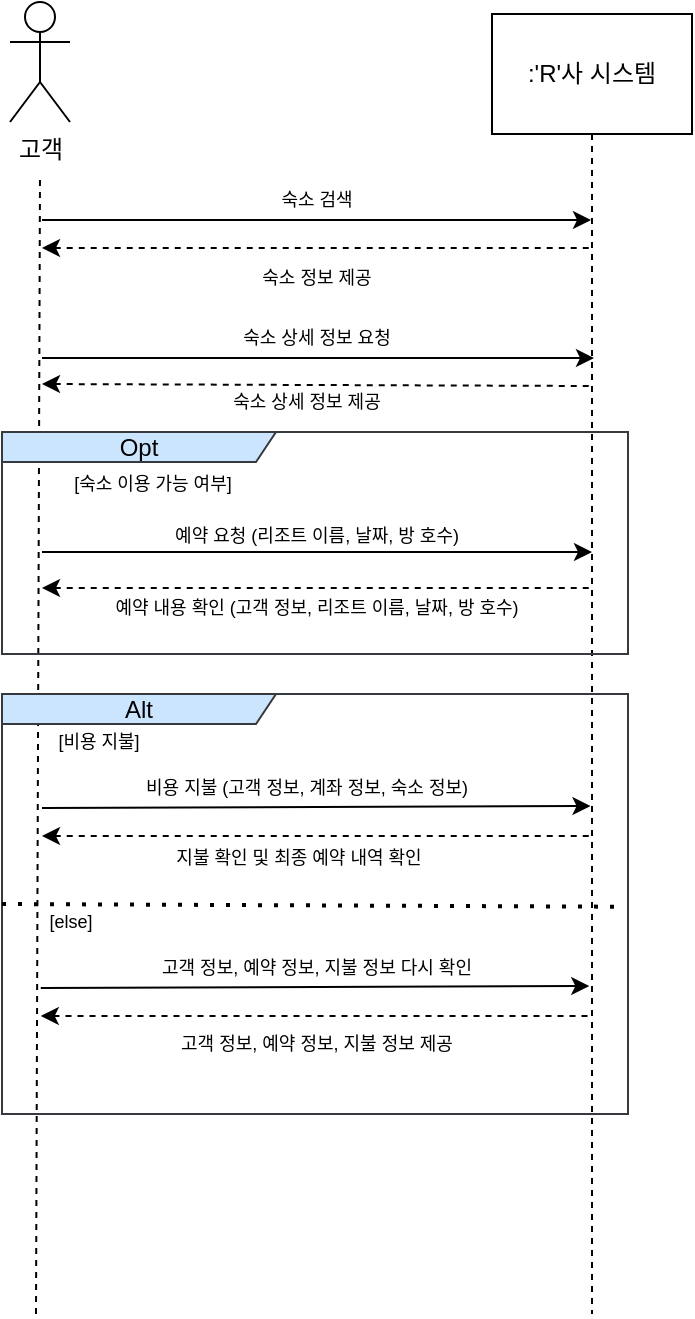 <mxfile version="21.3.7" type="github">
  <diagram name="Page-1" id="2YBvvXClWsGukQMizWep">
    <mxGraphModel dx="875" dy="484" grid="1" gridSize="10" guides="1" tooltips="1" connect="1" arrows="1" fold="1" page="1" pageScale="1" pageWidth="850" pageHeight="1100" math="0" shadow="0">
      <root>
        <mxCell id="0" />
        <mxCell id="1" parent="0" />
        <mxCell id="OeKNVEEBHDEB7mtfJP_2-1" value="고객" style="shape=umlActor;verticalLabelPosition=bottom;verticalAlign=top;html=1;outlineConnect=0;" vertex="1" parent="1">
          <mxGeometry x="257" y="344" width="30" height="60" as="geometry" />
        </mxCell>
        <mxCell id="OeKNVEEBHDEB7mtfJP_2-3" value="" style="endArrow=none;dashed=1;html=1;rounded=0;" edge="1" parent="1">
          <mxGeometry width="50" height="50" relative="1" as="geometry">
            <mxPoint x="270" y="1000" as="sourcePoint" />
            <mxPoint x="272" y="430" as="targetPoint" />
          </mxGeometry>
        </mxCell>
        <mxCell id="OeKNVEEBHDEB7mtfJP_2-4" value=":&#39;R&#39;사 시스템" style="shape=umlLifeline;perimeter=lifelinePerimeter;whiteSpace=wrap;html=1;container=0;dropTarget=0;collapsible=0;recursiveResize=0;outlineConnect=0;portConstraint=eastwest;newEdgeStyle={&quot;edgeStyle&quot;:&quot;elbowEdgeStyle&quot;,&quot;elbow&quot;:&quot;vertical&quot;,&quot;curved&quot;:0,&quot;rounded&quot;:0};size=60;" vertex="1" parent="1">
          <mxGeometry x="498" y="350" width="100" height="650" as="geometry" />
        </mxCell>
        <mxCell id="OeKNVEEBHDEB7mtfJP_2-6" value="" style="endArrow=classic;html=1;rounded=0;" edge="1" parent="1">
          <mxGeometry width="50" height="50" relative="1" as="geometry">
            <mxPoint x="273" y="453" as="sourcePoint" />
            <mxPoint x="547.5" y="453.0" as="targetPoint" />
          </mxGeometry>
        </mxCell>
        <mxCell id="OeKNVEEBHDEB7mtfJP_2-7" value="" style="endArrow=none;html=1;rounded=0;dashed=1;endFill=0;startArrow=classic;startFill=1;" edge="1" parent="1">
          <mxGeometry width="50" height="50" relative="1" as="geometry">
            <mxPoint x="273" y="467" as="sourcePoint" />
            <mxPoint x="548" y="467" as="targetPoint" />
          </mxGeometry>
        </mxCell>
        <mxCell id="OeKNVEEBHDEB7mtfJP_2-8" value="" style="endArrow=classic;html=1;rounded=0;" edge="1" parent="1">
          <mxGeometry width="50" height="50" relative="1" as="geometry">
            <mxPoint x="273" y="522" as="sourcePoint" />
            <mxPoint x="549" y="522" as="targetPoint" />
          </mxGeometry>
        </mxCell>
        <mxCell id="OeKNVEEBHDEB7mtfJP_2-9" value="" style="endArrow=none;html=1;rounded=0;dashed=1;endFill=0;startArrow=classic;startFill=1;" edge="1" parent="1">
          <mxGeometry width="50" height="50" relative="1" as="geometry">
            <mxPoint x="273" y="535" as="sourcePoint" />
            <mxPoint x="548" y="536" as="targetPoint" />
          </mxGeometry>
        </mxCell>
        <mxCell id="OeKNVEEBHDEB7mtfJP_2-10" value="" style="endArrow=classic;html=1;rounded=0;" edge="1" parent="1">
          <mxGeometry width="50" height="50" relative="1" as="geometry">
            <mxPoint x="273" y="619" as="sourcePoint" />
            <mxPoint x="548" y="619" as="targetPoint" />
          </mxGeometry>
        </mxCell>
        <mxCell id="OeKNVEEBHDEB7mtfJP_2-11" value="" style="endArrow=none;html=1;rounded=0;dashed=1;endFill=0;startArrow=classic;startFill=1;" edge="1" parent="1">
          <mxGeometry width="50" height="50" relative="1" as="geometry">
            <mxPoint x="273" y="637" as="sourcePoint" />
            <mxPoint x="548" y="637" as="targetPoint" />
          </mxGeometry>
        </mxCell>
        <mxCell id="OeKNVEEBHDEB7mtfJP_2-12" value="숙소 검색" style="text;html=1;align=center;verticalAlign=middle;resizable=0;points=[];autosize=1;strokeColor=none;fillColor=none;fontSize=9;" vertex="1" parent="1">
          <mxGeometry x="374.5" y="428" width="70" height="30" as="geometry" />
        </mxCell>
        <mxCell id="OeKNVEEBHDEB7mtfJP_2-13" value="숙소 정보 제공" style="text;html=1;align=center;verticalAlign=middle;resizable=0;points=[];autosize=1;strokeColor=none;fillColor=none;fontSize=9;" vertex="1" parent="1">
          <mxGeometry x="364.5" y="467" width="90" height="30" as="geometry" />
        </mxCell>
        <mxCell id="OeKNVEEBHDEB7mtfJP_2-14" value="숙소 상세 정보 요청" style="text;html=1;align=center;verticalAlign=middle;resizable=0;points=[];autosize=1;strokeColor=none;fillColor=none;fontSize=9;" vertex="1" parent="1">
          <mxGeometry x="354.5" y="497" width="110" height="30" as="geometry" />
        </mxCell>
        <mxCell id="OeKNVEEBHDEB7mtfJP_2-15" value="숙소 상세 정보 제공" style="text;html=1;align=center;verticalAlign=middle;resizable=0;points=[];autosize=1;strokeColor=none;fillColor=none;fontSize=9;" vertex="1" parent="1">
          <mxGeometry x="350" y="529" width="110" height="30" as="geometry" />
        </mxCell>
        <mxCell id="OeKNVEEBHDEB7mtfJP_2-23" value="" style="endArrow=classic;html=1;rounded=0;" edge="1" parent="1">
          <mxGeometry width="50" height="50" relative="1" as="geometry">
            <mxPoint x="273" y="747" as="sourcePoint" />
            <mxPoint x="547.25" y="746" as="targetPoint" />
          </mxGeometry>
        </mxCell>
        <mxCell id="OeKNVEEBHDEB7mtfJP_2-24" value="" style="endArrow=none;html=1;rounded=0;dashed=1;endFill=0;startArrow=classic;startFill=1;" edge="1" parent="1">
          <mxGeometry width="50" height="50" relative="1" as="geometry">
            <mxPoint x="273" y="761" as="sourcePoint" />
            <mxPoint x="547.25" y="761" as="targetPoint" />
          </mxGeometry>
        </mxCell>
        <mxCell id="OeKNVEEBHDEB7mtfJP_2-25" value="비용 지불 (고객 정보, 계좌 정보, 숙소 정보)" style="text;html=1;align=center;verticalAlign=middle;resizable=0;points=[];autosize=1;strokeColor=none;fillColor=none;fontSize=9;" vertex="1" parent="1">
          <mxGeometry x="295" y="722" width="220" height="30" as="geometry" />
        </mxCell>
        <mxCell id="OeKNVEEBHDEB7mtfJP_2-26" value="지불 확인 및 최종 예약 내역 확인" style="text;html=1;align=center;verticalAlign=middle;resizable=0;points=[];autosize=1;strokeColor=none;fillColor=none;fontSize=9;" vertex="1" parent="1">
          <mxGeometry x="316" y="757" width="170" height="30" as="geometry" />
        </mxCell>
        <mxCell id="OeKNVEEBHDEB7mtfJP_2-27" value="Opt" style="shape=umlFrame;whiteSpace=wrap;html=1;pointerEvents=0;recursiveResize=0;container=1;collapsible=0;width=137;height=15;labelBackgroundColor=none;labelBorderColor=none;fillColor=#cce5ff;fillStyle=auto;strokeColor=#36393d;" vertex="1" parent="1">
          <mxGeometry x="253" y="559" width="313" height="111" as="geometry" />
        </mxCell>
        <mxCell id="OeKNVEEBHDEB7mtfJP_2-29" value="&lt;font style=&quot;font-size: 9px;&quot;&gt;[숙소 이용 가능 여부]&lt;/font&gt;" style="text;html=1;align=center;verticalAlign=middle;resizable=0;points=[];autosize=1;strokeColor=none;fillColor=none;" vertex="1" parent="OeKNVEEBHDEB7mtfJP_2-27">
          <mxGeometry x="15" y="10" width="120" height="30" as="geometry" />
        </mxCell>
        <mxCell id="OeKNVEEBHDEB7mtfJP_2-21" value="예약 요청 (리조트 이름, 날짜, 방 호수)" style="text;html=1;align=center;verticalAlign=middle;resizable=0;points=[];autosize=1;strokeColor=none;fillColor=none;fontSize=9;" vertex="1" parent="OeKNVEEBHDEB7mtfJP_2-27">
          <mxGeometry x="61.5" y="37" width="190" height="30" as="geometry" />
        </mxCell>
        <mxCell id="OeKNVEEBHDEB7mtfJP_2-30" value="예약 내용 확인 (고객 정보, 리조트 이름, 날짜, 방 호수)" style="text;html=1;align=center;verticalAlign=middle;resizable=0;points=[];autosize=1;strokeColor=none;fillColor=none;fontSize=9;" vertex="1" parent="OeKNVEEBHDEB7mtfJP_2-27">
          <mxGeometry x="26.5" y="73" width="260" height="30" as="geometry" />
        </mxCell>
        <mxCell id="OeKNVEEBHDEB7mtfJP_2-36" value="Alt" style="shape=umlFrame;whiteSpace=wrap;html=1;pointerEvents=0;recursiveResize=0;container=1;collapsible=0;width=137;height=15;labelBackgroundColor=none;labelBorderColor=none;fillColor=#cce5ff;fillStyle=auto;strokeColor=#36393d;" vertex="1" parent="1">
          <mxGeometry x="253" y="690" width="313" height="210" as="geometry" />
        </mxCell>
        <mxCell id="OeKNVEEBHDEB7mtfJP_2-37" value="&lt;font style=&quot;font-size: 9px;&quot;&gt;[비용 지불]&lt;/font&gt;" style="text;html=1;align=center;verticalAlign=middle;resizable=0;points=[];autosize=1;strokeColor=none;fillColor=none;" vertex="1" parent="OeKNVEEBHDEB7mtfJP_2-36">
          <mxGeometry x="13" y="8" width="70" height="30" as="geometry" />
        </mxCell>
        <mxCell id="OeKNVEEBHDEB7mtfJP_2-41" value="&lt;font style=&quot;font-size: 9px;&quot;&gt;[else]&lt;/font&gt;" style="text;html=1;align=center;verticalAlign=middle;resizable=0;points=[];autosize=1;strokeColor=none;fillColor=none;" vertex="1" parent="OeKNVEEBHDEB7mtfJP_2-36">
          <mxGeometry x="9" y="98" width="50" height="30" as="geometry" />
        </mxCell>
        <mxCell id="OeKNVEEBHDEB7mtfJP_2-42" value="" style="endArrow=classic;html=1;rounded=0;" edge="1" parent="OeKNVEEBHDEB7mtfJP_2-36">
          <mxGeometry width="50" height="50" relative="1" as="geometry">
            <mxPoint x="19.38" y="147" as="sourcePoint" />
            <mxPoint x="293.63" y="146" as="targetPoint" />
          </mxGeometry>
        </mxCell>
        <mxCell id="OeKNVEEBHDEB7mtfJP_2-43" value="" style="endArrow=none;html=1;rounded=0;dashed=1;endFill=0;startArrow=classic;startFill=1;" edge="1" parent="OeKNVEEBHDEB7mtfJP_2-36">
          <mxGeometry width="50" height="50" relative="1" as="geometry">
            <mxPoint x="19.38" y="161" as="sourcePoint" />
            <mxPoint x="293.63" y="161" as="targetPoint" />
          </mxGeometry>
        </mxCell>
        <mxCell id="OeKNVEEBHDEB7mtfJP_2-44" value="고객 정보, 예약 정보, 지불 정보 다시 확인" style="text;html=1;align=center;verticalAlign=middle;resizable=0;points=[];autosize=1;strokeColor=none;fillColor=none;fontSize=9;" vertex="1" parent="OeKNVEEBHDEB7mtfJP_2-36">
          <mxGeometry x="51.5" y="122" width="210" height="30" as="geometry" />
        </mxCell>
        <mxCell id="OeKNVEEBHDEB7mtfJP_2-45" value="고객 정보, 예약 정보, 지불 정보 제공" style="text;html=1;align=center;verticalAlign=middle;resizable=0;points=[];autosize=1;strokeColor=none;fillColor=none;fontSize=9;" vertex="1" parent="OeKNVEEBHDEB7mtfJP_2-36">
          <mxGeometry x="61.5" y="160" width="190" height="30" as="geometry" />
        </mxCell>
        <mxCell id="OeKNVEEBHDEB7mtfJP_2-40" value="" style="endArrow=none;dashed=1;html=1;dashPattern=1 3;strokeWidth=2;rounded=0;entryX=0.991;entryY=0.561;entryDx=0;entryDy=0;entryPerimeter=0;exitX=0;exitY=0.553;exitDx=0;exitDy=0;exitPerimeter=0;" edge="1" parent="1">
          <mxGeometry width="50" height="50" relative="1" as="geometry">
            <mxPoint x="253" y="795.01" as="sourcePoint" />
            <mxPoint x="563.183" y="796.37" as="targetPoint" />
          </mxGeometry>
        </mxCell>
      </root>
    </mxGraphModel>
  </diagram>
</mxfile>
